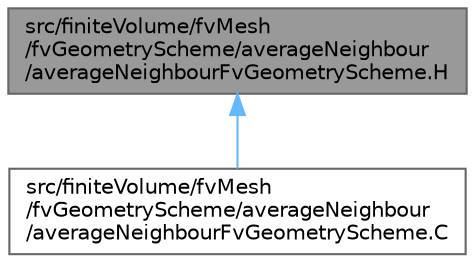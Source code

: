 digraph "src/finiteVolume/fvMesh/fvGeometryScheme/averageNeighbour/averageNeighbourFvGeometryScheme.H"
{
 // LATEX_PDF_SIZE
  bgcolor="transparent";
  edge [fontname=Helvetica,fontsize=10,labelfontname=Helvetica,labelfontsize=10];
  node [fontname=Helvetica,fontsize=10,shape=box,height=0.2,width=0.4];
  Node1 [id="Node000001",label="src/finiteVolume/fvMesh\l/fvGeometryScheme/averageNeighbour\l/averageNeighbourFvGeometryScheme.H",height=0.2,width=0.4,color="gray40", fillcolor="grey60", style="filled", fontcolor="black",tooltip=" "];
  Node1 -> Node2 [id="edge1_Node000001_Node000002",dir="back",color="steelblue1",style="solid",tooltip=" "];
  Node2 [id="Node000002",label="src/finiteVolume/fvMesh\l/fvGeometryScheme/averageNeighbour\l/averageNeighbourFvGeometryScheme.C",height=0.2,width=0.4,color="grey40", fillcolor="white", style="filled",URL="$averageNeighbourFvGeometryScheme_8C.html",tooltip=" "];
}

